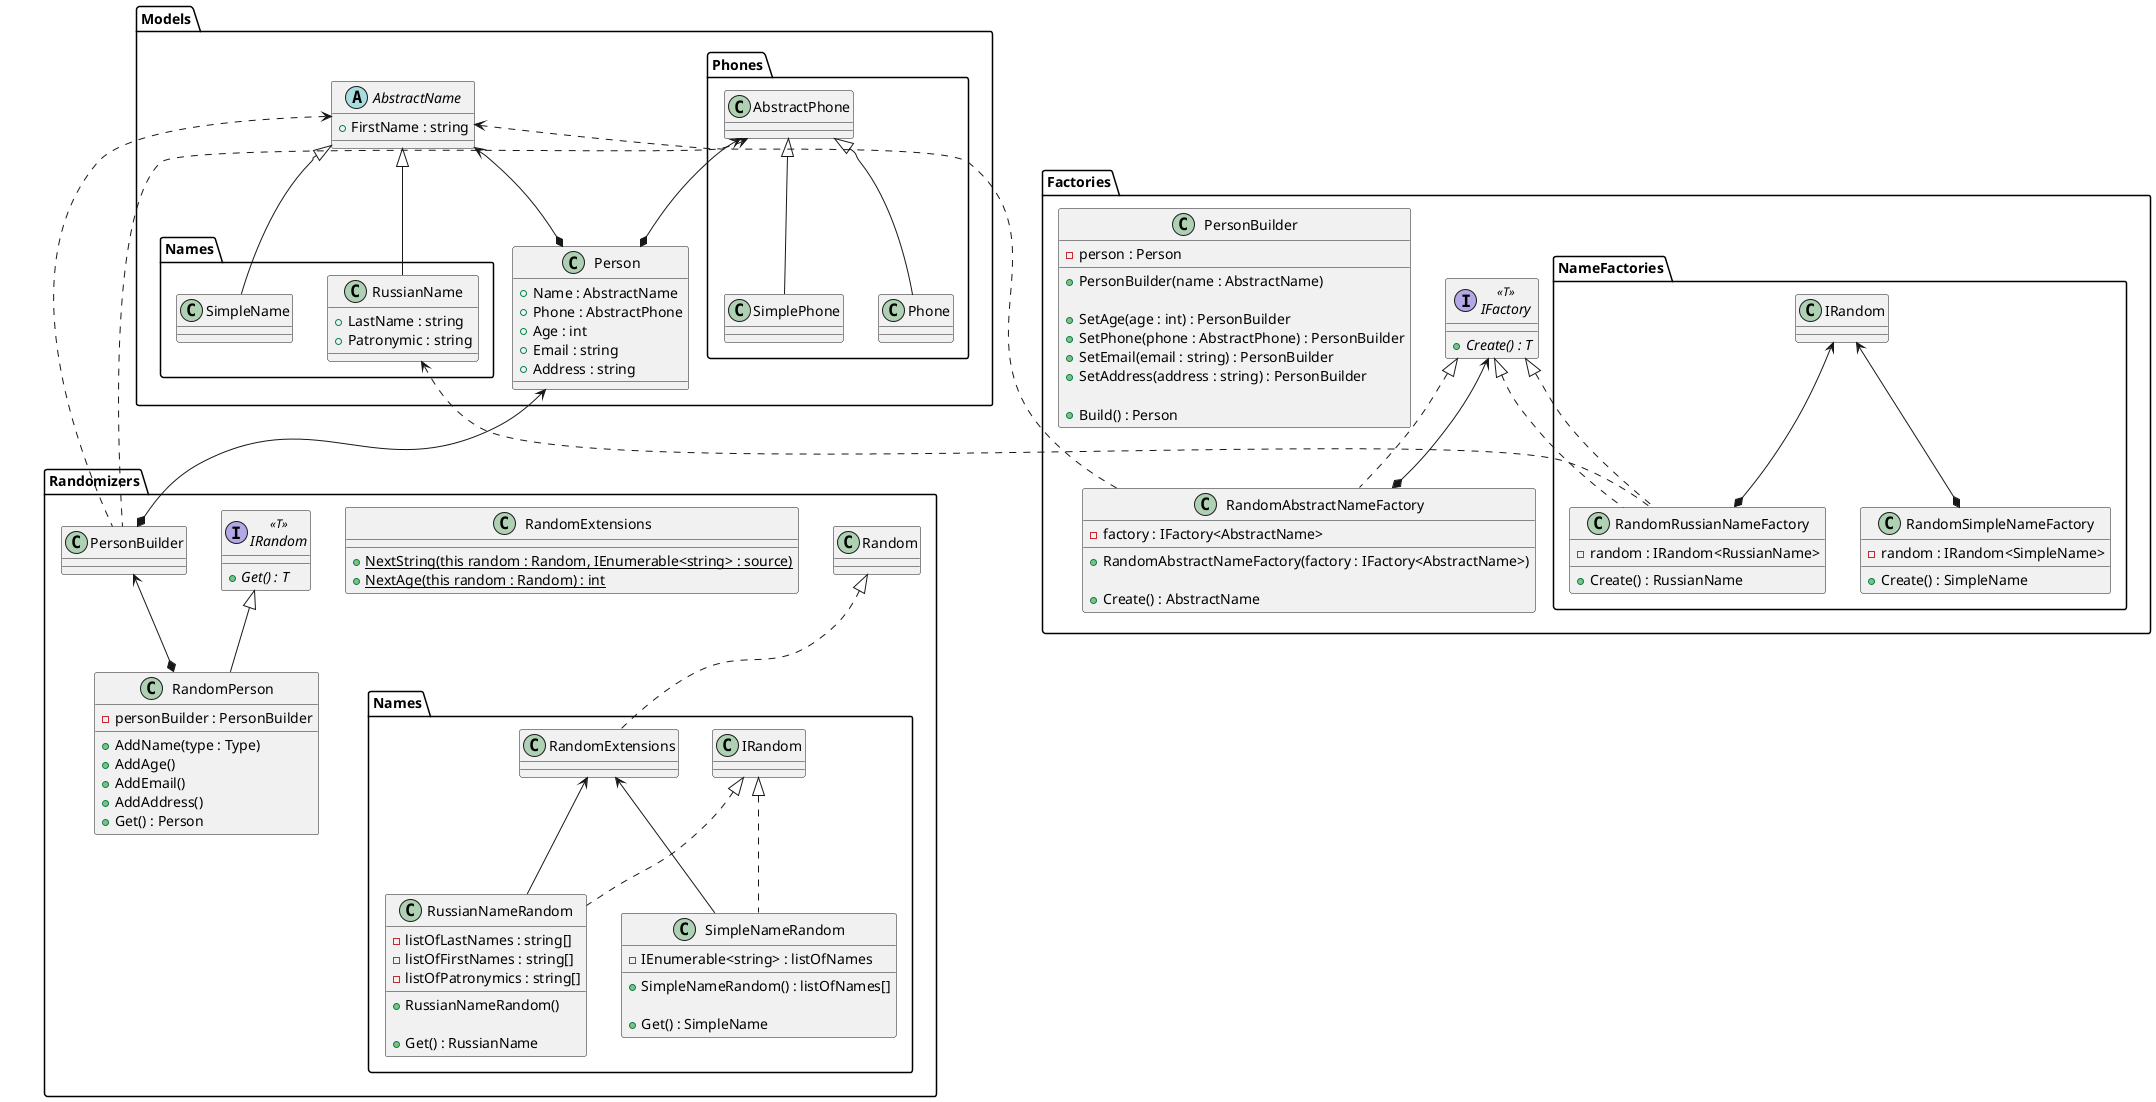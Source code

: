 @startuml
'https://plantuml.com/class-diagram


package Models {
    abstract class AbstractName {
        + FirstName : string
    }
    package Names {
        AbstractName <|-- RussianName
        class RussianName {
            + LastName : string
            + Patronymic : string
        }
        
        AbstractName <|-- SimpleName
        class SimpleName {}
    }
    
    package Phones {
        AbstractPhone <|-- SimplePhone
        class SimplePhone {}
        
        AbstractPhone <|-- Phone
        class SimplePhone{ }
    }
    
    AbstractName <--* Person
    AbstractPhone <--* Person
    class Person {
        + Name : AbstractName
        + Phone : AbstractPhone
        + Age : int
        + Email : string
        + Address : string
    }
}

package Randomizers{
    package Names{
        IRandom <|.. RussianNameRandom
        RandomExtensions <-- RussianNameRandom
        class RussianNameRandom {
            - listOfLastNames : string[]
            - listOfFirstNames : string[]
            - listOfPatronymics : string[]
            
            + RussianNameRandom()
            
            + Get() : RussianName
        }
        
        IRandom <|.. SimpleNameRandom
        RandomExtensions <-- SimpleNameRandom
        class SimpleNameRandom {
            - IEnumerable<string> : listOfNames
            
            + SimpleNameRandom() : listOfNames[]
            
            + Get() : SimpleName
        }
        
    }
    Random <|.. RandomExtensions
    class RandomExtensions {
        + {static} NextString(this random : Random, IEnumerable<string> : source)
        + {static} NextAge(this random : Random) : int
    }
    
    interface IRandom<<T>>
    {
        + {abstract} Get() : T
    }
    
    IRandom <|-- RandomPerson
    PersonBuilder <--* RandomPerson
    class RandomPerson{
        - personBuilder : PersonBuilder
        + AddName(type : Type)
        + AddAge()
        + AddEmail()
        + AddAddress()
        + Get() : Person
    }
}



package Factories {
    interface IFactory <<T>> {
        + {abstract} Create() : T
    }
    
    AbstractPhone <.. PersonBuilder
        AbstractName <.. PersonBuilder
        Person <--* PersonBuilder
        class PersonBuilder {
            - person : Person
            + PersonBuilder(name : AbstractName)
            
            + SetAge(age : int) : PersonBuilder
            + SetPhone(phone : AbstractPhone) : PersonBuilder
            + SetEmail(email : string) : PersonBuilder
            + SetAddress(address : string) : PersonBuilder
            
            + Build() : Person
        }
    
    AbstractName <.. RandomAbstractNameFactory
    IFactory <|.. RandomAbstractNameFactory
    IFactory <--* RandomAbstractNameFactory
    class RandomAbstractNameFactory {
        - factory : IFactory<AbstractName>
        
        + RandomAbstractNameFactory(factory : IFactory<AbstractName>)
        
        + Create() : AbstractName
    }
    
    package NameFactories {
        
        RussianName <.. RandomRussianNameFactory
        IFactory <|.. RandomRussianNameFactory
        IRandom <--* RandomRussianNameFactory
        class RandomRussianNameFactory {
            - random : IRandom<RussianName>
            + Create() : RussianName
        }
        
        IFactory <|.. RandomRussianNameFactory
        IRandom <--* RandomSimpleNameFactory
        class RandomSimpleNameFactory{
        - random : IRandom<SimpleName>
        + Create() : SimpleName
        }
    }
}


@enduml